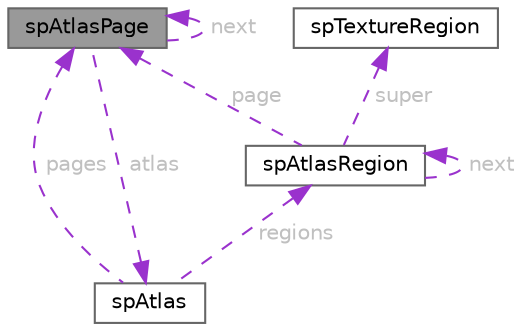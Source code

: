 digraph "spAtlasPage"
{
 // LATEX_PDF_SIZE
  bgcolor="transparent";
  edge [fontname=Helvetica,fontsize=10,labelfontname=Helvetica,labelfontsize=10];
  node [fontname=Helvetica,fontsize=10,shape=box,height=0.2,width=0.4];
  Node1 [id="Node000001",label="spAtlasPage",height=0.2,width=0.4,color="gray40", fillcolor="grey60", style="filled", fontcolor="black",tooltip=" "];
  Node2 -> Node1 [id="edge1_Node000001_Node000002",dir="back",color="darkorchid3",style="dashed",tooltip=" ",label=" atlas",fontcolor="grey" ];
  Node2 [id="Node000002",label="spAtlas",height=0.2,width=0.4,color="gray40", fillcolor="white", style="filled",URL="$structsp_atlas.html",tooltip=" "];
  Node1 -> Node2 [id="edge2_Node000002_Node000001",dir="back",color="darkorchid3",style="dashed",tooltip=" ",label=" pages",fontcolor="grey" ];
  Node3 -> Node2 [id="edge3_Node000002_Node000003",dir="back",color="darkorchid3",style="dashed",tooltip=" ",label=" regions",fontcolor="grey" ];
  Node3 [id="Node000003",label="spAtlasRegion",height=0.2,width=0.4,color="gray40", fillcolor="white", style="filled",URL="$structsp_atlas_region.html",tooltip=" "];
  Node4 -> Node3 [id="edge4_Node000003_Node000004",dir="back",color="darkorchid3",style="dashed",tooltip=" ",label=" super",fontcolor="grey" ];
  Node4 [id="Node000004",label="spTextureRegion",height=0.2,width=0.4,color="gray40", fillcolor="white", style="filled",URL="$structsp_texture_region.html",tooltip=" "];
  Node1 -> Node3 [id="edge5_Node000003_Node000001",dir="back",color="darkorchid3",style="dashed",tooltip=" ",label=" page",fontcolor="grey" ];
  Node3 -> Node3 [id="edge6_Node000003_Node000003",dir="back",color="darkorchid3",style="dashed",tooltip=" ",label=" next",fontcolor="grey" ];
  Node1 -> Node1 [id="edge7_Node000001_Node000001",dir="back",color="darkorchid3",style="dashed",tooltip=" ",label=" next",fontcolor="grey" ];
}
